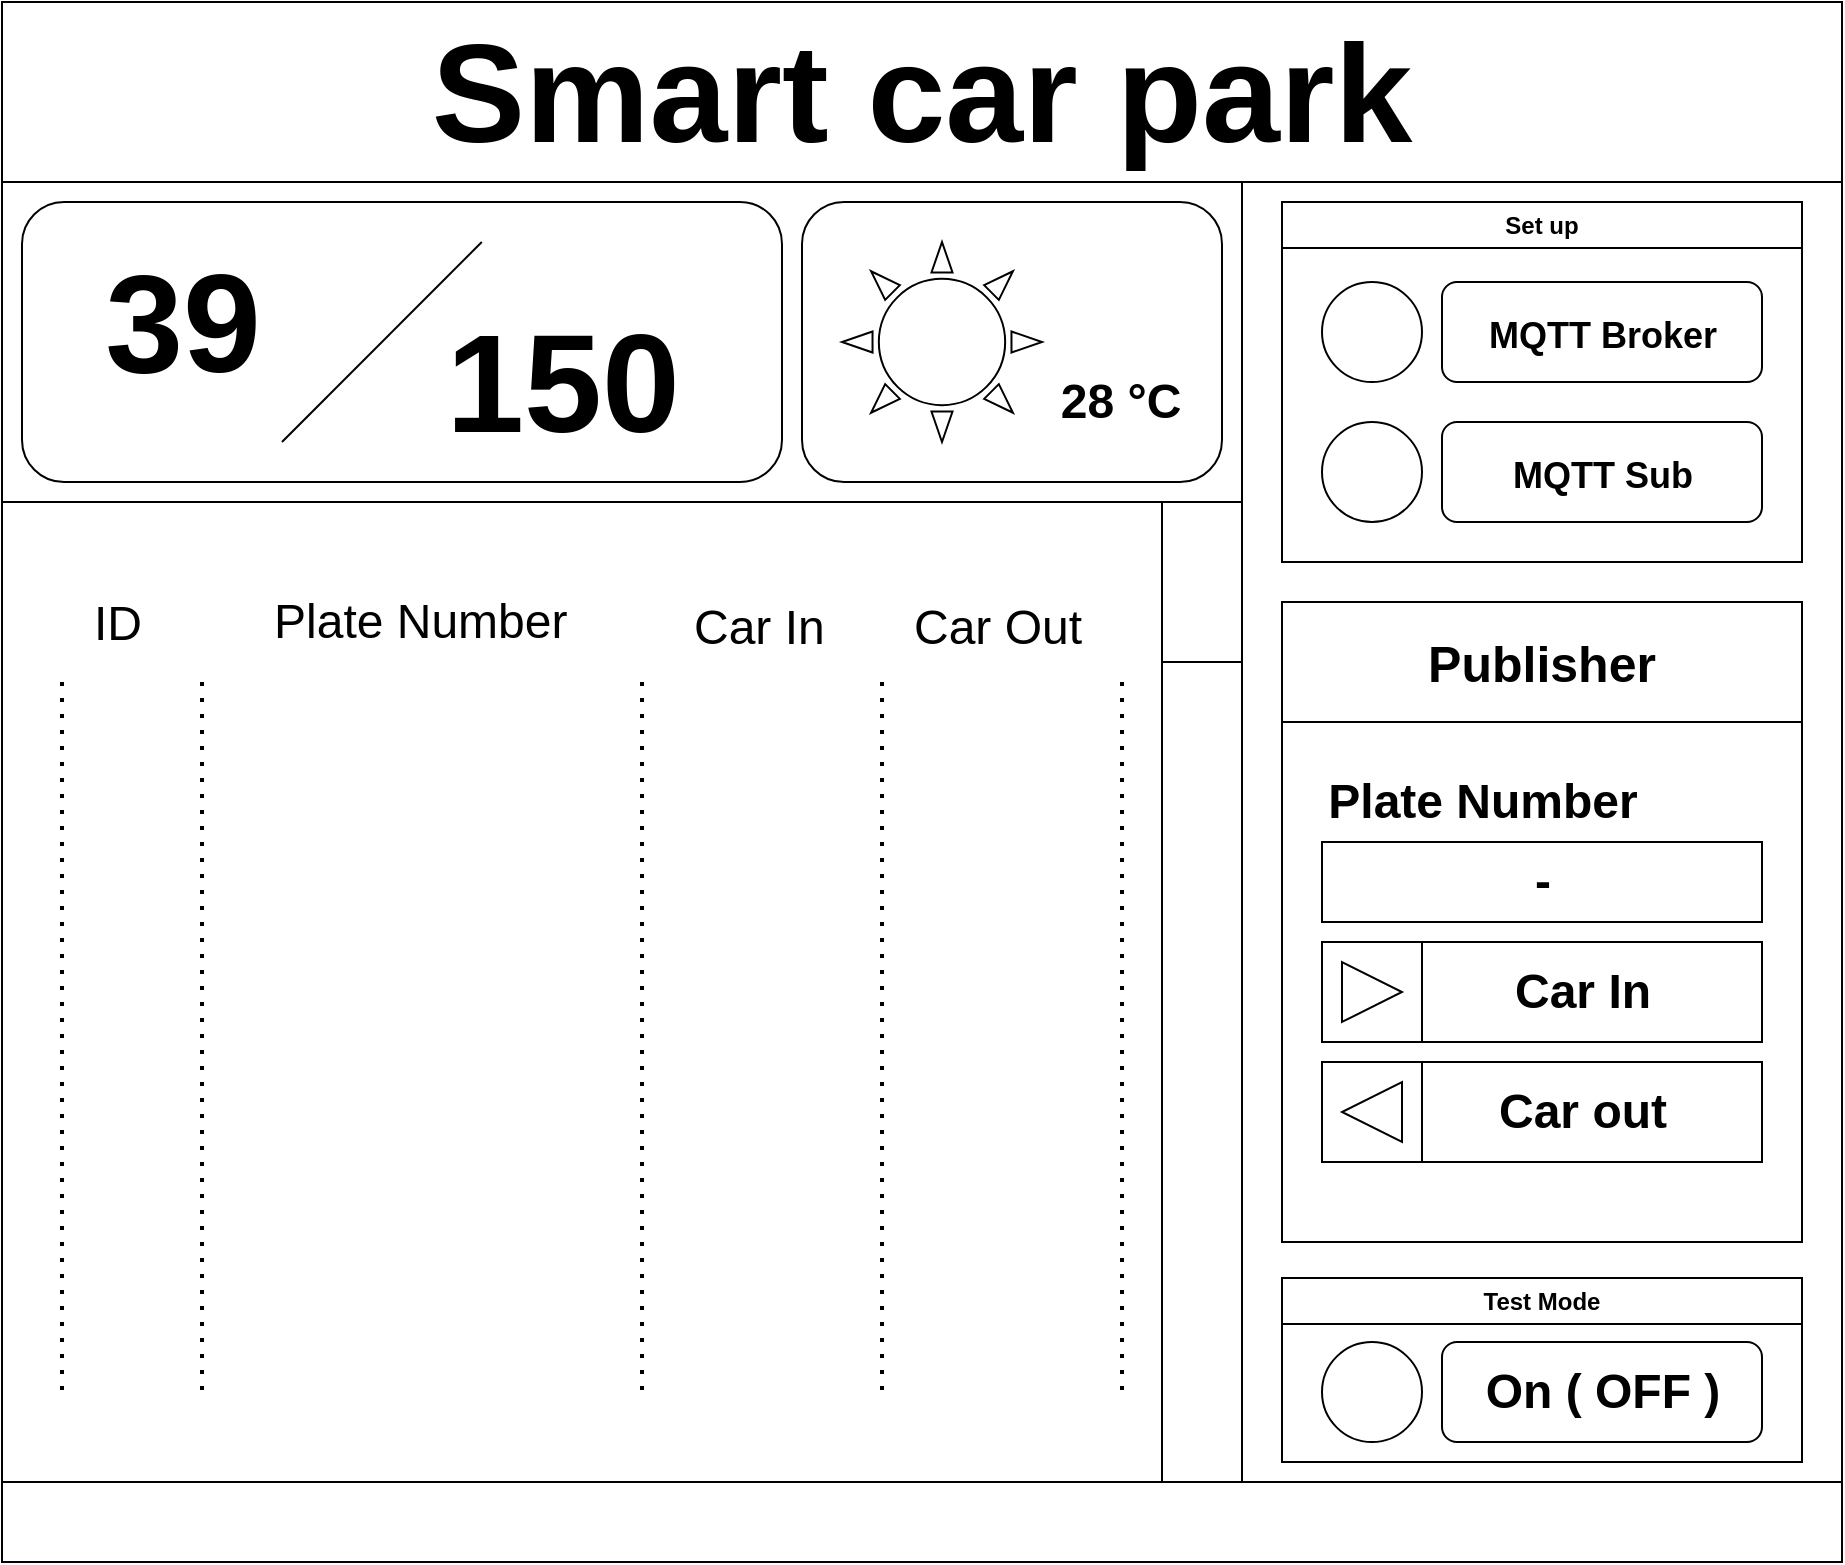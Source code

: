 <mxfile version="22.1.0" type="github">
  <diagram name="Page-1" id="03018318-947c-dd8e-b7a3-06fadd420f32">
    <mxGraphModel dx="1026" dy="642" grid="1" gridSize="10" guides="1" tooltips="1" connect="1" arrows="1" fold="1" page="1" pageScale="1" pageWidth="1100" pageHeight="850" background="#ffffff" math="0" shadow="0">
      <root>
        <mxCell id="0" />
        <mxCell id="1" parent="0" />
        <mxCell id="TfWH0erOhdNT4QYesJIK-12" value="&lt;font style=&quot;font-size: 70px;&quot;&gt;Smart car park&lt;/font&gt;" style="swimlane;whiteSpace=wrap;html=1;startSize=90;labelBackgroundColor=default;" parent="1" vertex="1">
          <mxGeometry x="120" y="70" width="920" height="770" as="geometry" />
        </mxCell>
        <mxCell id="TfWH0erOhdNT4QYesJIK-14" value="" style="endArrow=none;html=1;rounded=0;" parent="TfWH0erOhdNT4QYesJIK-12" edge="1">
          <mxGeometry width="50" height="50" relative="1" as="geometry">
            <mxPoint x="620" y="740" as="sourcePoint" />
            <mxPoint x="620" y="90" as="targetPoint" />
          </mxGeometry>
        </mxCell>
        <mxCell id="TfWH0erOhdNT4QYesJIK-18" value="" style="rounded=0;whiteSpace=wrap;html=1;" parent="TfWH0erOhdNT4QYesJIK-12" vertex="1">
          <mxGeometry x="580" y="250" width="40" height="490" as="geometry" />
        </mxCell>
        <mxCell id="TfWH0erOhdNT4QYesJIK-19" value="" style="rounded=0;whiteSpace=wrap;html=1;" parent="TfWH0erOhdNT4QYesJIK-12" vertex="1">
          <mxGeometry y="90" width="620" height="160" as="geometry" />
        </mxCell>
        <mxCell id="TfWH0erOhdNT4QYesJIK-20" value="" style="rounded=1;whiteSpace=wrap;html=1;" parent="TfWH0erOhdNT4QYesJIK-12" vertex="1">
          <mxGeometry x="10" y="100" width="380" height="140" as="geometry" />
        </mxCell>
        <mxCell id="TfWH0erOhdNT4QYesJIK-21" value="" style="rounded=1;whiteSpace=wrap;html=1;" parent="TfWH0erOhdNT4QYesJIK-12" vertex="1">
          <mxGeometry x="400" y="100" width="210" height="140" as="geometry" />
        </mxCell>
        <mxCell id="TfWH0erOhdNT4QYesJIK-22" value="Set up" style="swimlane;whiteSpace=wrap;html=1;" parent="TfWH0erOhdNT4QYesJIK-12" vertex="1">
          <mxGeometry x="640" y="100" width="260" height="180" as="geometry" />
        </mxCell>
        <mxCell id="TfWH0erOhdNT4QYesJIK-23" value="" style="ellipse;whiteSpace=wrap;html=1;aspect=fixed;" parent="TfWH0erOhdNT4QYesJIK-22" vertex="1">
          <mxGeometry x="20" y="40" width="50" height="50" as="geometry" />
        </mxCell>
        <mxCell id="TfWH0erOhdNT4QYesJIK-24" value="" style="rounded=1;whiteSpace=wrap;html=1;" parent="TfWH0erOhdNT4QYesJIK-22" vertex="1">
          <mxGeometry x="80" y="40" width="160" height="50" as="geometry" />
        </mxCell>
        <mxCell id="TfWH0erOhdNT4QYesJIK-25" value="" style="rounded=1;whiteSpace=wrap;html=1;" parent="TfWH0erOhdNT4QYesJIK-22" vertex="1">
          <mxGeometry x="80" y="110" width="160" height="50" as="geometry" />
        </mxCell>
        <mxCell id="TfWH0erOhdNT4QYesJIK-26" value="" style="ellipse;whiteSpace=wrap;html=1;aspect=fixed;" parent="TfWH0erOhdNT4QYesJIK-22" vertex="1">
          <mxGeometry x="20" y="110" width="50" height="50" as="geometry" />
        </mxCell>
        <mxCell id="TfWH0erOhdNT4QYesJIK-51" value="&lt;font style=&quot;font-size: 18px;&quot;&gt;MQTT Broker&lt;br&gt;&lt;/font&gt;" style="text;strokeColor=none;fillColor=none;html=1;fontSize=24;fontStyle=1;verticalAlign=middle;align=center;" parent="TfWH0erOhdNT4QYesJIK-22" vertex="1">
          <mxGeometry x="110" y="45" width="100" height="40" as="geometry" />
        </mxCell>
        <mxCell id="TfWH0erOhdNT4QYesJIK-52" value="&lt;font style=&quot;font-size: 18px;&quot;&gt;MQTT Sub&lt;br&gt;&lt;/font&gt;" style="text;strokeColor=none;fillColor=none;html=1;fontSize=24;fontStyle=1;verticalAlign=middle;align=center;" parent="TfWH0erOhdNT4QYesJIK-22" vertex="1">
          <mxGeometry x="110" y="115" width="100" height="40" as="geometry" />
        </mxCell>
        <mxCell id="TfWH0erOhdNT4QYesJIK-27" value="" style="rounded=0;whiteSpace=wrap;html=1;" parent="TfWH0erOhdNT4QYesJIK-12" vertex="1">
          <mxGeometry x="580" y="250" width="40" height="80" as="geometry" />
        </mxCell>
        <mxCell id="TfWH0erOhdNT4QYesJIK-28" value="&lt;font style=&quot;font-size: 25px;&quot;&gt;Publisher&lt;/font&gt;" style="swimlane;whiteSpace=wrap;html=1;startSize=60;" parent="TfWH0erOhdNT4QYesJIK-12" vertex="1">
          <mxGeometry x="640" y="300" width="260" height="320" as="geometry" />
        </mxCell>
        <mxCell id="TfWH0erOhdNT4QYesJIK-53" value="Plate Number" style="text;strokeColor=none;fillColor=none;html=1;fontSize=24;fontStyle=1;verticalAlign=middle;align=center;" parent="TfWH0erOhdNT4QYesJIK-28" vertex="1">
          <mxGeometry x="50" y="80" width="100" height="40" as="geometry" />
        </mxCell>
        <mxCell id="TfWH0erOhdNT4QYesJIK-54" value="" style="rounded=0;whiteSpace=wrap;html=1;" parent="TfWH0erOhdNT4QYesJIK-28" vertex="1">
          <mxGeometry x="20" y="120" width="220" height="40" as="geometry" />
        </mxCell>
        <mxCell id="TfWH0erOhdNT4QYesJIK-56" value="" style="rounded=0;whiteSpace=wrap;html=1;" parent="TfWH0erOhdNT4QYesJIK-28" vertex="1">
          <mxGeometry x="20" y="170" width="220" height="50" as="geometry" />
        </mxCell>
        <mxCell id="TfWH0erOhdNT4QYesJIK-57" value="" style="rounded=0;whiteSpace=wrap;html=1;" parent="TfWH0erOhdNT4QYesJIK-28" vertex="1">
          <mxGeometry x="20" y="230" width="220" height="50" as="geometry" />
        </mxCell>
        <mxCell id="TfWH0erOhdNT4QYesJIK-58" value="" style="whiteSpace=wrap;html=1;aspect=fixed;" parent="TfWH0erOhdNT4QYesJIK-28" vertex="1">
          <mxGeometry x="20" y="170" width="50" height="50" as="geometry" />
        </mxCell>
        <mxCell id="TfWH0erOhdNT4QYesJIK-59" value="" style="whiteSpace=wrap;html=1;aspect=fixed;" parent="TfWH0erOhdNT4QYesJIK-28" vertex="1">
          <mxGeometry x="20" y="230" width="50" height="50" as="geometry" />
        </mxCell>
        <mxCell id="TfWH0erOhdNT4QYesJIK-60" value="Car In" style="text;strokeColor=none;fillColor=none;html=1;fontSize=24;fontStyle=1;verticalAlign=middle;align=center;" parent="TfWH0erOhdNT4QYesJIK-28" vertex="1">
          <mxGeometry x="100" y="175" width="100" height="40" as="geometry" />
        </mxCell>
        <mxCell id="TfWH0erOhdNT4QYesJIK-61" value="Car out" style="text;strokeColor=none;fillColor=none;html=1;fontSize=24;fontStyle=1;verticalAlign=middle;align=center;" parent="TfWH0erOhdNT4QYesJIK-28" vertex="1">
          <mxGeometry x="100" y="235" width="100" height="40" as="geometry" />
        </mxCell>
        <mxCell id="TfWH0erOhdNT4QYesJIK-62" value="-" style="text;strokeColor=none;fillColor=none;html=1;fontSize=24;fontStyle=1;verticalAlign=middle;align=center;" parent="TfWH0erOhdNT4QYesJIK-28" vertex="1">
          <mxGeometry x="80" y="120" width="100" height="40" as="geometry" />
        </mxCell>
        <mxCell id="TfWH0erOhdNT4QYesJIK-63" value="" style="html=1;shadow=0;dashed=0;align=center;verticalAlign=middle;shape=mxgraph.arrows2.arrow;dy=0.6;dx=40;notch=0;" parent="TfWH0erOhdNT4QYesJIK-28" vertex="1">
          <mxGeometry x="30" y="180" width="30" height="30" as="geometry" />
        </mxCell>
        <mxCell id="TfWH0erOhdNT4QYesJIK-64" value="" style="html=1;shadow=0;dashed=0;align=center;verticalAlign=middle;shape=mxgraph.arrows2.arrow;dy=0.6;dx=40;flipH=1;notch=0;" parent="TfWH0erOhdNT4QYesJIK-28" vertex="1">
          <mxGeometry x="30" y="240" width="30" height="30" as="geometry" />
        </mxCell>
        <mxCell id="TfWH0erOhdNT4QYesJIK-29" value="Test Mode" style="swimlane;whiteSpace=wrap;html=1;" parent="TfWH0erOhdNT4QYesJIK-12" vertex="1">
          <mxGeometry x="640" y="638" width="260" height="92" as="geometry" />
        </mxCell>
        <mxCell id="TfWH0erOhdNT4QYesJIK-30" value="" style="rounded=1;whiteSpace=wrap;html=1;" parent="TfWH0erOhdNT4QYesJIK-29" vertex="1">
          <mxGeometry x="80" y="32" width="160" height="50" as="geometry" />
        </mxCell>
        <mxCell id="TfWH0erOhdNT4QYesJIK-31" value="" style="ellipse;whiteSpace=wrap;html=1;aspect=fixed;" parent="TfWH0erOhdNT4QYesJIK-29" vertex="1">
          <mxGeometry x="20" y="32" width="50" height="50" as="geometry" />
        </mxCell>
        <mxCell id="TfWH0erOhdNT4QYesJIK-50" value="On ( OFF )" style="text;strokeColor=none;fillColor=none;html=1;fontSize=24;fontStyle=1;verticalAlign=middle;align=center;" parent="TfWH0erOhdNT4QYesJIK-29" vertex="1">
          <mxGeometry x="110" y="37" width="100" height="40" as="geometry" />
        </mxCell>
        <mxCell id="TfWH0erOhdNT4QYesJIK-32" value="&lt;font style=&quot;font-size: 24px;&quot;&gt;ID&lt;/font&gt;" style="text;strokeColor=none;fillColor=none;spacingLeft=4;spacingRight=4;overflow=hidden;rotatable=0;points=[[0,0.5],[1,0.5]];portConstraint=eastwest;fontSize=27;whiteSpace=wrap;html=1;verticalAlign=middle;" parent="TfWH0erOhdNT4QYesJIK-12" vertex="1">
          <mxGeometry x="40" y="290" width="60" height="40" as="geometry" />
        </mxCell>
        <mxCell id="TfWH0erOhdNT4QYesJIK-35" value="Plate Number" style="text;strokeColor=none;fillColor=none;spacingLeft=4;spacingRight=4;overflow=hidden;rotatable=0;points=[[0,0.5],[1,0.5]];portConstraint=eastwest;fontSize=24;whiteSpace=wrap;html=1;verticalAlign=middle;" parent="TfWH0erOhdNT4QYesJIK-12" vertex="1">
          <mxGeometry x="130" y="290" width="190" height="40" as="geometry" />
        </mxCell>
        <mxCell id="TfWH0erOhdNT4QYesJIK-36" value="&lt;font style=&quot;font-size: 24px;&quot;&gt;Car In&lt;/font&gt;" style="text;strokeColor=none;fillColor=none;spacingLeft=4;spacingRight=4;overflow=hidden;rotatable=0;points=[[0,0.5],[1,0.5]];portConstraint=eastwest;fontSize=30;whiteSpace=wrap;html=1;verticalAlign=middle;" parent="TfWH0erOhdNT4QYesJIK-12" vertex="1">
          <mxGeometry x="340" y="290" width="80" height="40" as="geometry" />
        </mxCell>
        <mxCell id="TfWH0erOhdNT4QYesJIK-38" value="&lt;font style=&quot;font-size: 24px;&quot;&gt;Car Out&lt;/font&gt;" style="text;strokeColor=none;fillColor=none;spacingLeft=4;spacingRight=4;overflow=hidden;rotatable=0;points=[[0,0.5],[1,0.5]];portConstraint=eastwest;fontSize=30;whiteSpace=wrap;html=1;verticalAlign=middle;" parent="TfWH0erOhdNT4QYesJIK-12" vertex="1">
          <mxGeometry x="450" y="290" width="100" height="40" as="geometry" />
        </mxCell>
        <mxCell id="TfWH0erOhdNT4QYesJIK-40" value="" style="endArrow=none;dashed=1;html=1;dashPattern=1 3;strokeWidth=2;rounded=0;" parent="TfWH0erOhdNT4QYesJIK-12" edge="1">
          <mxGeometry width="50" height="50" relative="1" as="geometry">
            <mxPoint x="100" y="340" as="sourcePoint" />
            <mxPoint x="100" y="700" as="targetPoint" />
          </mxGeometry>
        </mxCell>
        <mxCell id="TfWH0erOhdNT4QYesJIK-41" value="" style="endArrow=none;dashed=1;html=1;dashPattern=1 3;strokeWidth=2;rounded=0;" parent="TfWH0erOhdNT4QYesJIK-12" edge="1">
          <mxGeometry width="50" height="50" relative="1" as="geometry">
            <mxPoint x="440" y="340" as="sourcePoint" />
            <mxPoint x="440" y="700" as="targetPoint" />
          </mxGeometry>
        </mxCell>
        <mxCell id="TfWH0erOhdNT4QYesJIK-42" value="" style="endArrow=none;dashed=1;html=1;dashPattern=1 3;strokeWidth=2;rounded=0;" parent="TfWH0erOhdNT4QYesJIK-12" edge="1">
          <mxGeometry width="50" height="50" relative="1" as="geometry">
            <mxPoint x="560" y="340" as="sourcePoint" />
            <mxPoint x="560" y="700" as="targetPoint" />
          </mxGeometry>
        </mxCell>
        <mxCell id="TfWH0erOhdNT4QYesJIK-43" value="" style="endArrow=none;dashed=1;html=1;dashPattern=1 3;strokeWidth=2;rounded=0;" parent="TfWH0erOhdNT4QYesJIK-12" edge="1">
          <mxGeometry width="50" height="50" relative="1" as="geometry">
            <mxPoint x="30" y="340" as="sourcePoint" />
            <mxPoint x="30" y="700" as="targetPoint" />
          </mxGeometry>
        </mxCell>
        <mxCell id="TfWH0erOhdNT4QYesJIK-45" value="" style="endArrow=none;html=1;rounded=0;entryX=0.605;entryY=0.143;entryDx=0;entryDy=0;entryPerimeter=0;" parent="TfWH0erOhdNT4QYesJIK-12" target="TfWH0erOhdNT4QYesJIK-20" edge="1">
          <mxGeometry width="50" height="50" relative="1" as="geometry">
            <mxPoint x="140" y="220" as="sourcePoint" />
            <mxPoint x="190" y="170" as="targetPoint" />
          </mxGeometry>
        </mxCell>
        <mxCell id="TfWH0erOhdNT4QYesJIK-46" value="&lt;font style=&quot;font-size: 70px;&quot;&gt;150&lt;/font&gt;" style="text;strokeColor=none;fillColor=none;html=1;fontSize=70;fontStyle=1;verticalAlign=middle;align=center;" parent="TfWH0erOhdNT4QYesJIK-12" vertex="1">
          <mxGeometry x="230" y="170" width="100" height="39" as="geometry" />
        </mxCell>
        <mxCell id="TfWH0erOhdNT4QYesJIK-47" value="&lt;font style=&quot;font-size: 70px;&quot;&gt;39&lt;/font&gt;" style="text;strokeColor=none;fillColor=none;html=1;fontSize=70;fontStyle=1;verticalAlign=middle;align=center;" parent="TfWH0erOhdNT4QYesJIK-12" vertex="1">
          <mxGeometry x="40" y="140" width="100" height="40" as="geometry" />
        </mxCell>
        <mxCell id="TfWH0erOhdNT4QYesJIK-48" value="" style="verticalLabelPosition=bottom;verticalAlign=top;html=1;shape=mxgraph.basic.sun" parent="TfWH0erOhdNT4QYesJIK-12" vertex="1">
          <mxGeometry x="420" y="120" width="100" height="100" as="geometry" />
        </mxCell>
        <mxCell id="TfWH0erOhdNT4QYesJIK-49" value="28&amp;nbsp;°C" style="text;strokeColor=none;fillColor=none;html=1;fontSize=24;fontStyle=1;verticalAlign=middle;align=center;" parent="TfWH0erOhdNT4QYesJIK-12" vertex="1">
          <mxGeometry x="509" y="180" width="100" height="40" as="geometry" />
        </mxCell>
        <mxCell id="TfWH0erOhdNT4QYesJIK-17" value="" style="rounded=0;whiteSpace=wrap;html=1;" parent="1" vertex="1">
          <mxGeometry x="120" y="810" width="920" height="40" as="geometry" />
        </mxCell>
        <mxCell id="TfWH0erOhdNT4QYesJIK-39" value="" style="endArrow=none;dashed=1;html=1;dashPattern=1 3;strokeWidth=2;rounded=0;" parent="1" edge="1">
          <mxGeometry width="50" height="50" relative="1" as="geometry">
            <mxPoint x="440" y="410" as="sourcePoint" />
            <mxPoint x="440" y="770" as="targetPoint" />
          </mxGeometry>
        </mxCell>
      </root>
    </mxGraphModel>
  </diagram>
</mxfile>
